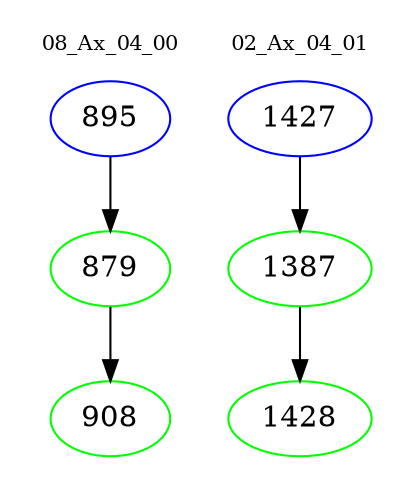 digraph{
subgraph cluster_0 {
color = white
label = "08_Ax_04_00";
fontsize=10;
T0_895 [label="895", color="blue"]
T0_895 -> T0_879 [color="black"]
T0_879 [label="879", color="green"]
T0_879 -> T0_908 [color="black"]
T0_908 [label="908", color="green"]
}
subgraph cluster_1 {
color = white
label = "02_Ax_04_01";
fontsize=10;
T1_1427 [label="1427", color="blue"]
T1_1427 -> T1_1387 [color="black"]
T1_1387 [label="1387", color="green"]
T1_1387 -> T1_1428 [color="black"]
T1_1428 [label="1428", color="green"]
}
}
